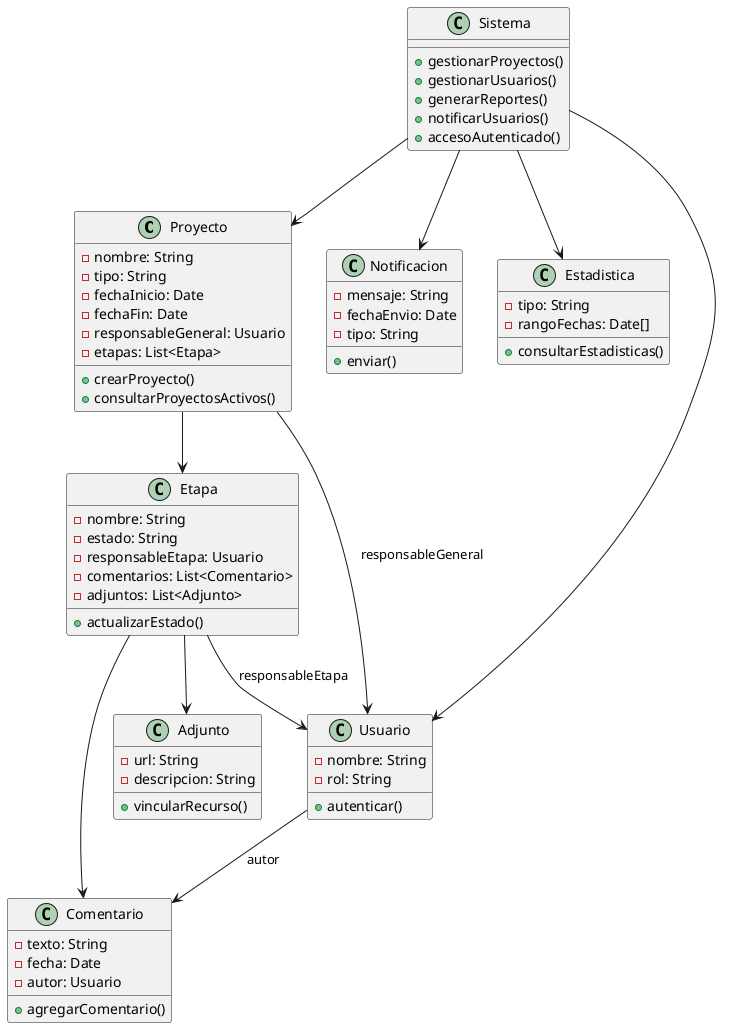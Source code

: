 @startuml 01-boceto-inicial

class Proyecto {
  - nombre: String
  - tipo: String
  - fechaInicio: Date
  - fechaFin: Date
  - responsableGeneral: Usuario
  - etapas: List<Etapa>
  + crearProyecto()
  + consultarProyectosActivos()
}

class Etapa {
  - nombre: String
  - estado: String
  - responsableEtapa: Usuario
  - comentarios: List<Comentario>
  - adjuntos: List<Adjunto>
  + actualizarEstado()
}

class Comentario {
  - texto: String
  - fecha: Date
  - autor: Usuario
  + agregarComentario()
}

class Adjunto {
  - url: String
  - descripcion: String
  + vincularRecurso()
}

class Notificacion {
  - mensaje: String
  - fechaEnvio: Date
  - tipo: String
  + enviar()
}

class Estadistica {
  - tipo: String
  - rangoFechas: Date[]
  + consultarEstadisticas()
}

class Usuario {
  - nombre: String
  - rol: String
  + autenticar()
}

class Sistema {
  + gestionarProyectos()
  + gestionarUsuarios()
  + generarReportes()
  + notificarUsuarios()
  + accesoAutenticado()
}

Proyecto --> Etapa
Etapa --> Comentario
Etapa --> Adjunto
Proyecto --> Usuario : responsableGeneral
Etapa --> Usuario : responsableEtapa
Usuario --> Comentario : autor
Sistema --> Proyecto
Sistema --> Usuario
Sistema --> Estadistica
Sistema --> Notificacion

@enduml
